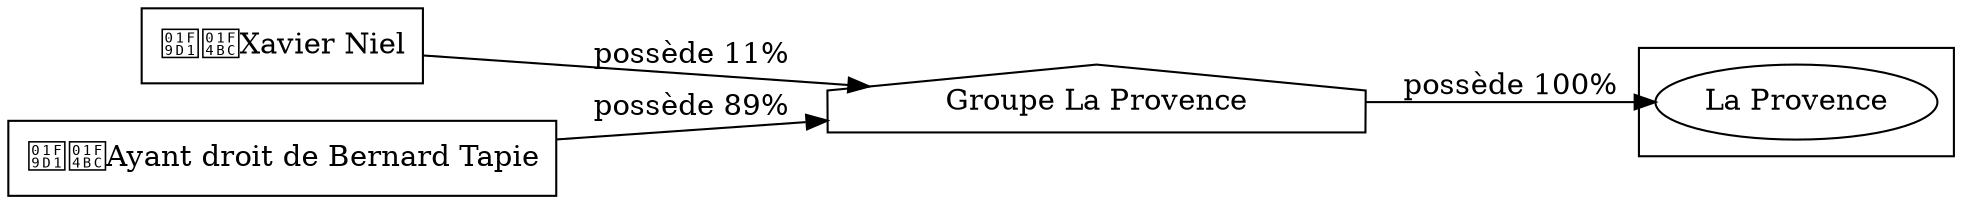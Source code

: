 digraph {
  rankdir=LR;
  subgraph roots {
    
      "xavier-niel-10"[label="🧑‍💼Xavier Niel" shape=box]
    
      "ayant-droit-de-bernard-tapie-276"[label="🧑‍💼Ayant droit de Bernard Tapie" shape=box]
    
  }

  
    "groupe-la-provence-280"[label="Groupe La Provence" shape=house]
  

  subgraph clusterLeaves {
    
      "la-provence-283"[label="La Provence"]
    
  }

  
    "groupe-la-provence-280" -> "la-provence-283" [
      label="possède 100%"
    ]
  
    "xavier-niel-10" -> "groupe-la-provence-280" [
      label="possède 11%"
    ]
  
    "ayant-droit-de-bernard-tapie-276" -> "groupe-la-provence-280" [
      label="possède 89%"
    ]
  
}
